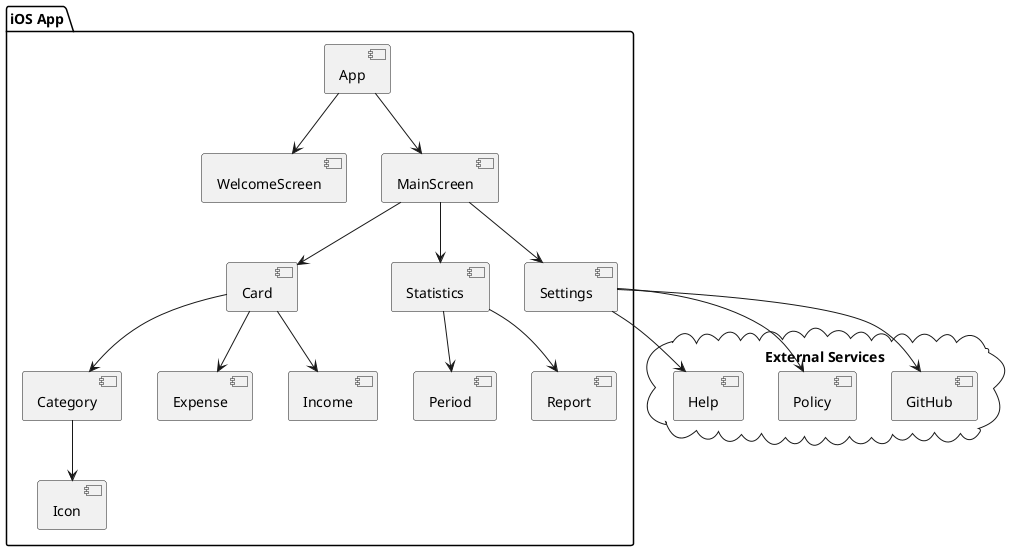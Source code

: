 @startuml

package "iOS App" {
  [App]
  [WelcomeScreen]
  [MainScreen]
  [Card]
  [Category]
  [Icon]
  [Expense]
  [Income]
  [Statistics]
  [Period]
  [Report]
  [Settings]
}

cloud "External Services" {
  [GitHub]
  [Policy]
  [Help]
}

[App] --> [WelcomeScreen]
[App] --> [MainScreen]
[MainScreen] --> [Card]
[Card] --> [Category]
[Category] --> [Icon]
[Card] --> [Expense]
[Card] --> [Income]
[MainScreen] --> [Statistics]
[Statistics] --> [Period]
[Statistics] --> [Report]
[MainScreen] --> [Settings]
[Settings] --> [GitHub]
[Settings] --> [Policy]
[Settings] --> [Help]

@enduml